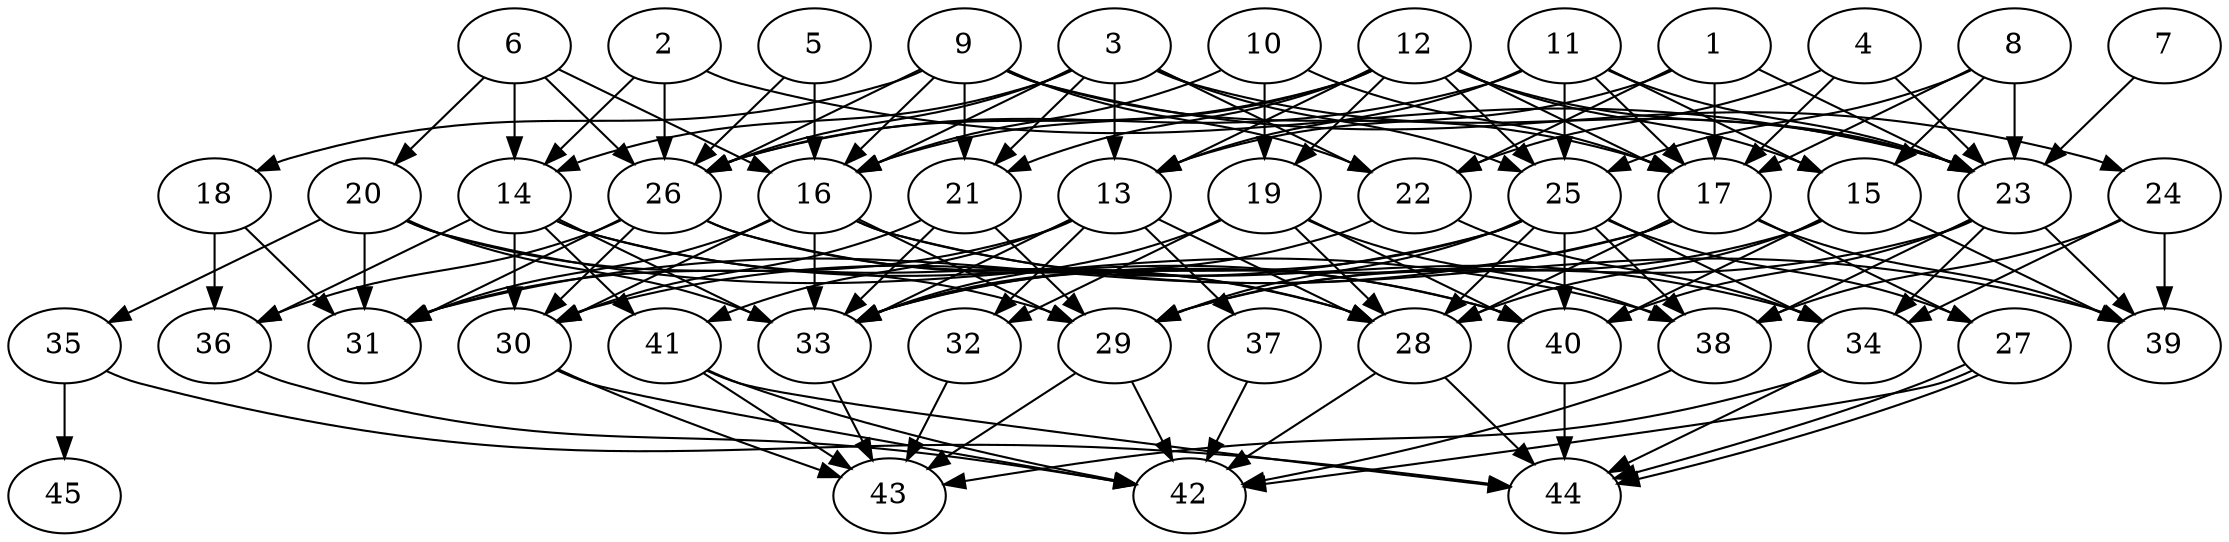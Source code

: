 // DAG automatically generated by daggen at Thu Oct  3 14:07:24 2019
// ./daggen --dot -n 45 --ccr 0.3 --fat 0.7 --regular 0.9 --density 0.6 --mindata 5242880 --maxdata 52428800 
digraph G {
  1 [size="167311360", alpha="0.16", expect_size="50193408"] 
  1 -> 13 [size ="50193408"]
  1 -> 17 [size ="50193408"]
  1 -> 22 [size ="50193408"]
  1 -> 23 [size ="50193408"]
  2 [size="123825493", alpha="0.06", expect_size="37147648"] 
  2 -> 14 [size ="37147648"]
  2 -> 23 [size ="37147648"]
  2 -> 26 [size ="37147648"]
  3 [size="115008853", alpha="0.20", expect_size="34502656"] 
  3 -> 13 [size ="34502656"]
  3 -> 14 [size ="34502656"]
  3 -> 16 [size ="34502656"]
  3 -> 21 [size ="34502656"]
  3 -> 22 [size ="34502656"]
  3 -> 23 [size ="34502656"]
  3 -> 25 [size ="34502656"]
  3 -> 26 [size ="34502656"]
  4 [size="131877547", alpha="0.20", expect_size="39563264"] 
  4 -> 17 [size ="39563264"]
  4 -> 22 [size ="39563264"]
  4 -> 23 [size ="39563264"]
  5 [size="91415893", alpha="0.07", expect_size="27424768"] 
  5 -> 16 [size ="27424768"]
  5 -> 26 [size ="27424768"]
  6 [size="70181547", alpha="0.00", expect_size="21054464"] 
  6 -> 14 [size ="21054464"]
  6 -> 16 [size ="21054464"]
  6 -> 20 [size ="21054464"]
  6 -> 26 [size ="21054464"]
  7 [size="155706027", alpha="0.02", expect_size="46711808"] 
  7 -> 23 [size ="46711808"]
  8 [size="134754987", alpha="0.16", expect_size="40426496"] 
  8 -> 15 [size ="40426496"]
  8 -> 17 [size ="40426496"]
  8 -> 23 [size ="40426496"]
  8 -> 25 [size ="40426496"]
  9 [size="167789227", alpha="0.12", expect_size="50336768"] 
  9 -> 16 [size ="50336768"]
  9 -> 17 [size ="50336768"]
  9 -> 18 [size ="50336768"]
  9 -> 21 [size ="50336768"]
  9 -> 22 [size ="50336768"]
  9 -> 24 [size ="50336768"]
  9 -> 26 [size ="50336768"]
  10 [size="168209067", alpha="0.10", expect_size="50462720"] 
  10 -> 16 [size ="50462720"]
  10 -> 17 [size ="50462720"]
  10 -> 19 [size ="50462720"]
  11 [size="151367680", alpha="0.14", expect_size="45410304"] 
  11 -> 13 [size ="45410304"]
  11 -> 15 [size ="45410304"]
  11 -> 17 [size ="45410304"]
  11 -> 23 [size ="45410304"]
  11 -> 25 [size ="45410304"]
  11 -> 26 [size ="45410304"]
  12 [size="117729280", alpha="0.03", expect_size="35318784"] 
  12 -> 13 [size ="35318784"]
  12 -> 15 [size ="35318784"]
  12 -> 16 [size ="35318784"]
  12 -> 17 [size ="35318784"]
  12 -> 19 [size ="35318784"]
  12 -> 21 [size ="35318784"]
  12 -> 23 [size ="35318784"]
  12 -> 25 [size ="35318784"]
  12 -> 26 [size ="35318784"]
  13 [size="167608320", alpha="0.10", expect_size="50282496"] 
  13 -> 28 [size ="50282496"]
  13 -> 31 [size ="50282496"]
  13 -> 32 [size ="50282496"]
  13 -> 33 [size ="50282496"]
  13 -> 37 [size ="50282496"]
  13 -> 41 [size ="50282496"]
  14 [size="166229333", alpha="0.05", expect_size="49868800"] 
  14 -> 28 [size ="49868800"]
  14 -> 30 [size ="49868800"]
  14 -> 33 [size ="49868800"]
  14 -> 36 [size ="49868800"]
  14 -> 40 [size ="49868800"]
  14 -> 41 [size ="49868800"]
  15 [size="164386133", alpha="0.14", expect_size="49315840"] 
  15 -> 28 [size ="49315840"]
  15 -> 29 [size ="49315840"]
  15 -> 39 [size ="49315840"]
  15 -> 40 [size ="49315840"]
  16 [size="59023360", alpha="0.13", expect_size="17707008"] 
  16 -> 29 [size ="17707008"]
  16 -> 30 [size ="17707008"]
  16 -> 31 [size ="17707008"]
  16 -> 33 [size ="17707008"]
  16 -> 34 [size ="17707008"]
  16 -> 39 [size ="17707008"]
  17 [size="60330667", alpha="0.03", expect_size="18099200"] 
  17 -> 27 [size ="18099200"]
  17 -> 28 [size ="18099200"]
  17 -> 31 [size ="18099200"]
  17 -> 33 [size ="18099200"]
  17 -> 39 [size ="18099200"]
  18 [size="78810453", alpha="0.03", expect_size="23643136"] 
  18 -> 31 [size ="23643136"]
  18 -> 36 [size ="23643136"]
  19 [size="44472320", alpha="0.19", expect_size="13341696"] 
  19 -> 28 [size ="13341696"]
  19 -> 32 [size ="13341696"]
  19 -> 33 [size ="13341696"]
  19 -> 38 [size ="13341696"]
  19 -> 40 [size ="13341696"]
  20 [size="136362667", alpha="0.08", expect_size="40908800"] 
  20 -> 29 [size ="40908800"]
  20 -> 31 [size ="40908800"]
  20 -> 33 [size ="40908800"]
  20 -> 35 [size ="40908800"]
  20 -> 38 [size ="40908800"]
  21 [size="58026667", alpha="0.16", expect_size="17408000"] 
  21 -> 29 [size ="17408000"]
  21 -> 30 [size ="17408000"]
  21 -> 33 [size ="17408000"]
  22 [size="166475093", alpha="0.17", expect_size="49942528"] 
  22 -> 33 [size ="49942528"]
  22 -> 34 [size ="49942528"]
  23 [size="32525653", alpha="0.11", expect_size="9757696"] 
  23 -> 29 [size ="9757696"]
  23 -> 34 [size ="9757696"]
  23 -> 38 [size ="9757696"]
  23 -> 39 [size ="9757696"]
  23 -> 40 [size ="9757696"]
  24 [size="114875733", alpha="0.20", expect_size="34462720"] 
  24 -> 34 [size ="34462720"]
  24 -> 38 [size ="34462720"]
  24 -> 39 [size ="34462720"]
  25 [size="154975573", alpha="0.17", expect_size="46492672"] 
  25 -> 27 [size ="46492672"]
  25 -> 28 [size ="46492672"]
  25 -> 29 [size ="46492672"]
  25 -> 30 [size ="46492672"]
  25 -> 33 [size ="46492672"]
  25 -> 34 [size ="46492672"]
  25 -> 38 [size ="46492672"]
  25 -> 40 [size ="46492672"]
  26 [size="106922667", alpha="0.02", expect_size="32076800"] 
  26 -> 28 [size ="32076800"]
  26 -> 30 [size ="32076800"]
  26 -> 31 [size ="32076800"]
  26 -> 36 [size ="32076800"]
  26 -> 40 [size ="32076800"]
  27 [size="53858987", alpha="0.04", expect_size="16157696"] 
  27 -> 42 [size ="16157696"]
  27 -> 44 [size ="16157696"]
  27 -> 44 [size ="16157696"]
  28 [size="74769067", alpha="0.01", expect_size="22430720"] 
  28 -> 42 [size ="22430720"]
  28 -> 44 [size ="22430720"]
  29 [size="102270293", alpha="0.17", expect_size="30681088"] 
  29 -> 42 [size ="30681088"]
  29 -> 43 [size ="30681088"]
  30 [size="97064960", alpha="0.12", expect_size="29119488"] 
  30 -> 42 [size ="29119488"]
  30 -> 43 [size ="29119488"]
  31 [size="161375573", alpha="0.04", expect_size="48412672"] 
  32 [size="130471253", alpha="0.09", expect_size="39141376"] 
  32 -> 43 [size ="39141376"]
  33 [size="110701227", alpha="0.14", expect_size="33210368"] 
  33 -> 43 [size ="33210368"]
  34 [size="42311680", alpha="0.17", expect_size="12693504"] 
  34 -> 43 [size ="12693504"]
  34 -> 44 [size ="12693504"]
  35 [size="39703893", alpha="0.18", expect_size="11911168"] 
  35 -> 44 [size ="11911168"]
  35 -> 45 [size ="11911168"]
  36 [size="19534507", alpha="0.05", expect_size="5860352"] 
  36 -> 42 [size ="5860352"]
  37 [size="34512213", alpha="0.18", expect_size="10353664"] 
  37 -> 42 [size ="10353664"]
  38 [size="65573547", alpha="0.18", expect_size="19672064"] 
  38 -> 42 [size ="19672064"]
  39 [size="72717653", alpha="0.02", expect_size="21815296"] 
  40 [size="48974507", alpha="0.00", expect_size="14692352"] 
  40 -> 44 [size ="14692352"]
  41 [size="145073493", alpha="0.04", expect_size="43522048"] 
  41 -> 42 [size ="43522048"]
  41 -> 43 [size ="43522048"]
  41 -> 44 [size ="43522048"]
  42 [size="23053653", alpha="0.07", expect_size="6916096"] 
  43 [size="97733973", alpha="0.12", expect_size="29320192"] 
  44 [size="47394133", alpha="0.09", expect_size="14218240"] 
  45 [size="20787200", alpha="0.04", expect_size="6236160"] 
}
